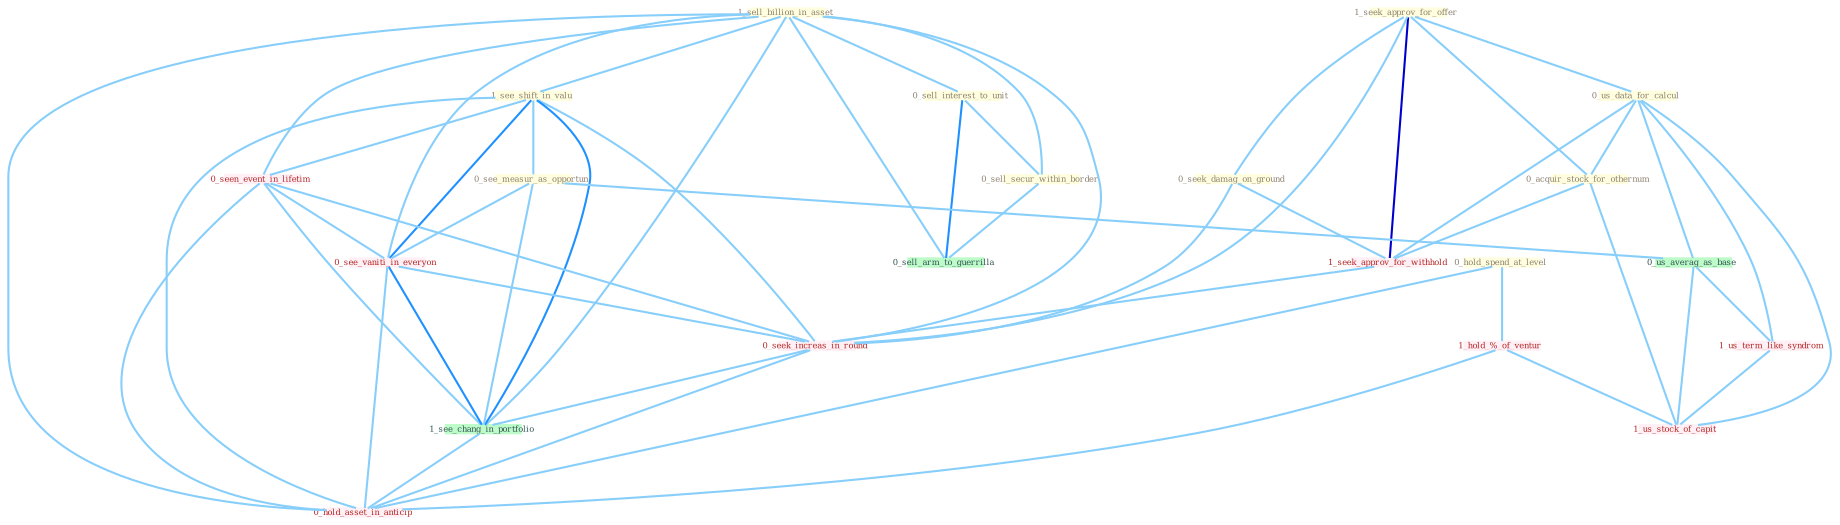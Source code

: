 Graph G{ 
    node
    [shape=polygon,style=filled,width=.5,height=.06,color="#BDFCC9",fixedsize=true,fontsize=4,
    fontcolor="#2f4f4f"];
    {node
    [color="#ffffe0", fontcolor="#8b7d6b"] "1_seek_approv_for_offer " "0_us_data_for_calcul " "1_sell_billion_in_asset " "1_see_shift_in_valu " "0_sell_interest_to_unit " "0_see_measur_as_opportun " "0_sell_secur_within_border " "0_seek_damag_on_ground " "0_acquir_stock_for_othernum " "0_hold_spend_at_level "}
{node [color="#fff0f5", fontcolor="#b22222"] "0_seen_event_in_lifetim " "1_us_term_like_syndrom " "1_seek_approv_for_withhold " "1_hold_%_of_ventur " "0_see_vaniti_in_everyon " "0_seek_increas_in_round " "1_us_stock_of_capit " "0_hold_asset_in_anticip "}
edge [color="#B0E2FF"];

	"1_seek_approv_for_offer " -- "0_us_data_for_calcul " [w="1", color="#87cefa" ];
	"1_seek_approv_for_offer " -- "0_seek_damag_on_ground " [w="1", color="#87cefa" ];
	"1_seek_approv_for_offer " -- "0_acquir_stock_for_othernum " [w="1", color="#87cefa" ];
	"1_seek_approv_for_offer " -- "1_seek_approv_for_withhold " [w="3", color="#0000cd" , len=0.6];
	"1_seek_approv_for_offer " -- "0_seek_increas_in_round " [w="1", color="#87cefa" ];
	"0_us_data_for_calcul " -- "0_acquir_stock_for_othernum " [w="1", color="#87cefa" ];
	"0_us_data_for_calcul " -- "0_us_averag_as_base " [w="1", color="#87cefa" ];
	"0_us_data_for_calcul " -- "1_us_term_like_syndrom " [w="1", color="#87cefa" ];
	"0_us_data_for_calcul " -- "1_seek_approv_for_withhold " [w="1", color="#87cefa" ];
	"0_us_data_for_calcul " -- "1_us_stock_of_capit " [w="1", color="#87cefa" ];
	"1_sell_billion_in_asset " -- "1_see_shift_in_valu " [w="1", color="#87cefa" ];
	"1_sell_billion_in_asset " -- "0_sell_interest_to_unit " [w="1", color="#87cefa" ];
	"1_sell_billion_in_asset " -- "0_sell_secur_within_border " [w="1", color="#87cefa" ];
	"1_sell_billion_in_asset " -- "0_seen_event_in_lifetim " [w="1", color="#87cefa" ];
	"1_sell_billion_in_asset " -- "0_see_vaniti_in_everyon " [w="1", color="#87cefa" ];
	"1_sell_billion_in_asset " -- "0_sell_arm_to_guerrilla " [w="1", color="#87cefa" ];
	"1_sell_billion_in_asset " -- "0_seek_increas_in_round " [w="1", color="#87cefa" ];
	"1_sell_billion_in_asset " -- "1_see_chang_in_portfolio " [w="1", color="#87cefa" ];
	"1_sell_billion_in_asset " -- "0_hold_asset_in_anticip " [w="1", color="#87cefa" ];
	"1_see_shift_in_valu " -- "0_see_measur_as_opportun " [w="1", color="#87cefa" ];
	"1_see_shift_in_valu " -- "0_seen_event_in_lifetim " [w="1", color="#87cefa" ];
	"1_see_shift_in_valu " -- "0_see_vaniti_in_everyon " [w="2", color="#1e90ff" , len=0.8];
	"1_see_shift_in_valu " -- "0_seek_increas_in_round " [w="1", color="#87cefa" ];
	"1_see_shift_in_valu " -- "1_see_chang_in_portfolio " [w="2", color="#1e90ff" , len=0.8];
	"1_see_shift_in_valu " -- "0_hold_asset_in_anticip " [w="1", color="#87cefa" ];
	"0_sell_interest_to_unit " -- "0_sell_secur_within_border " [w="1", color="#87cefa" ];
	"0_sell_interest_to_unit " -- "0_sell_arm_to_guerrilla " [w="2", color="#1e90ff" , len=0.8];
	"0_see_measur_as_opportun " -- "0_us_averag_as_base " [w="1", color="#87cefa" ];
	"0_see_measur_as_opportun " -- "0_see_vaniti_in_everyon " [w="1", color="#87cefa" ];
	"0_see_measur_as_opportun " -- "1_see_chang_in_portfolio " [w="1", color="#87cefa" ];
	"0_sell_secur_within_border " -- "0_sell_arm_to_guerrilla " [w="1", color="#87cefa" ];
	"0_seek_damag_on_ground " -- "1_seek_approv_for_withhold " [w="1", color="#87cefa" ];
	"0_seek_damag_on_ground " -- "0_seek_increas_in_round " [w="1", color="#87cefa" ];
	"0_acquir_stock_for_othernum " -- "1_seek_approv_for_withhold " [w="1", color="#87cefa" ];
	"0_acquir_stock_for_othernum " -- "1_us_stock_of_capit " [w="1", color="#87cefa" ];
	"0_hold_spend_at_level " -- "1_hold_%_of_ventur " [w="1", color="#87cefa" ];
	"0_hold_spend_at_level " -- "0_hold_asset_in_anticip " [w="1", color="#87cefa" ];
	"0_seen_event_in_lifetim " -- "0_see_vaniti_in_everyon " [w="1", color="#87cefa" ];
	"0_seen_event_in_lifetim " -- "0_seek_increas_in_round " [w="1", color="#87cefa" ];
	"0_seen_event_in_lifetim " -- "1_see_chang_in_portfolio " [w="1", color="#87cefa" ];
	"0_seen_event_in_lifetim " -- "0_hold_asset_in_anticip " [w="1", color="#87cefa" ];
	"0_us_averag_as_base " -- "1_us_term_like_syndrom " [w="1", color="#87cefa" ];
	"0_us_averag_as_base " -- "1_us_stock_of_capit " [w="1", color="#87cefa" ];
	"1_us_term_like_syndrom " -- "1_us_stock_of_capit " [w="1", color="#87cefa" ];
	"1_seek_approv_for_withhold " -- "0_seek_increas_in_round " [w="1", color="#87cefa" ];
	"1_hold_%_of_ventur " -- "1_us_stock_of_capit " [w="1", color="#87cefa" ];
	"1_hold_%_of_ventur " -- "0_hold_asset_in_anticip " [w="1", color="#87cefa" ];
	"0_see_vaniti_in_everyon " -- "0_seek_increas_in_round " [w="1", color="#87cefa" ];
	"0_see_vaniti_in_everyon " -- "1_see_chang_in_portfolio " [w="2", color="#1e90ff" , len=0.8];
	"0_see_vaniti_in_everyon " -- "0_hold_asset_in_anticip " [w="1", color="#87cefa" ];
	"0_seek_increas_in_round " -- "1_see_chang_in_portfolio " [w="1", color="#87cefa" ];
	"0_seek_increas_in_round " -- "0_hold_asset_in_anticip " [w="1", color="#87cefa" ];
	"1_see_chang_in_portfolio " -- "0_hold_asset_in_anticip " [w="1", color="#87cefa" ];
}